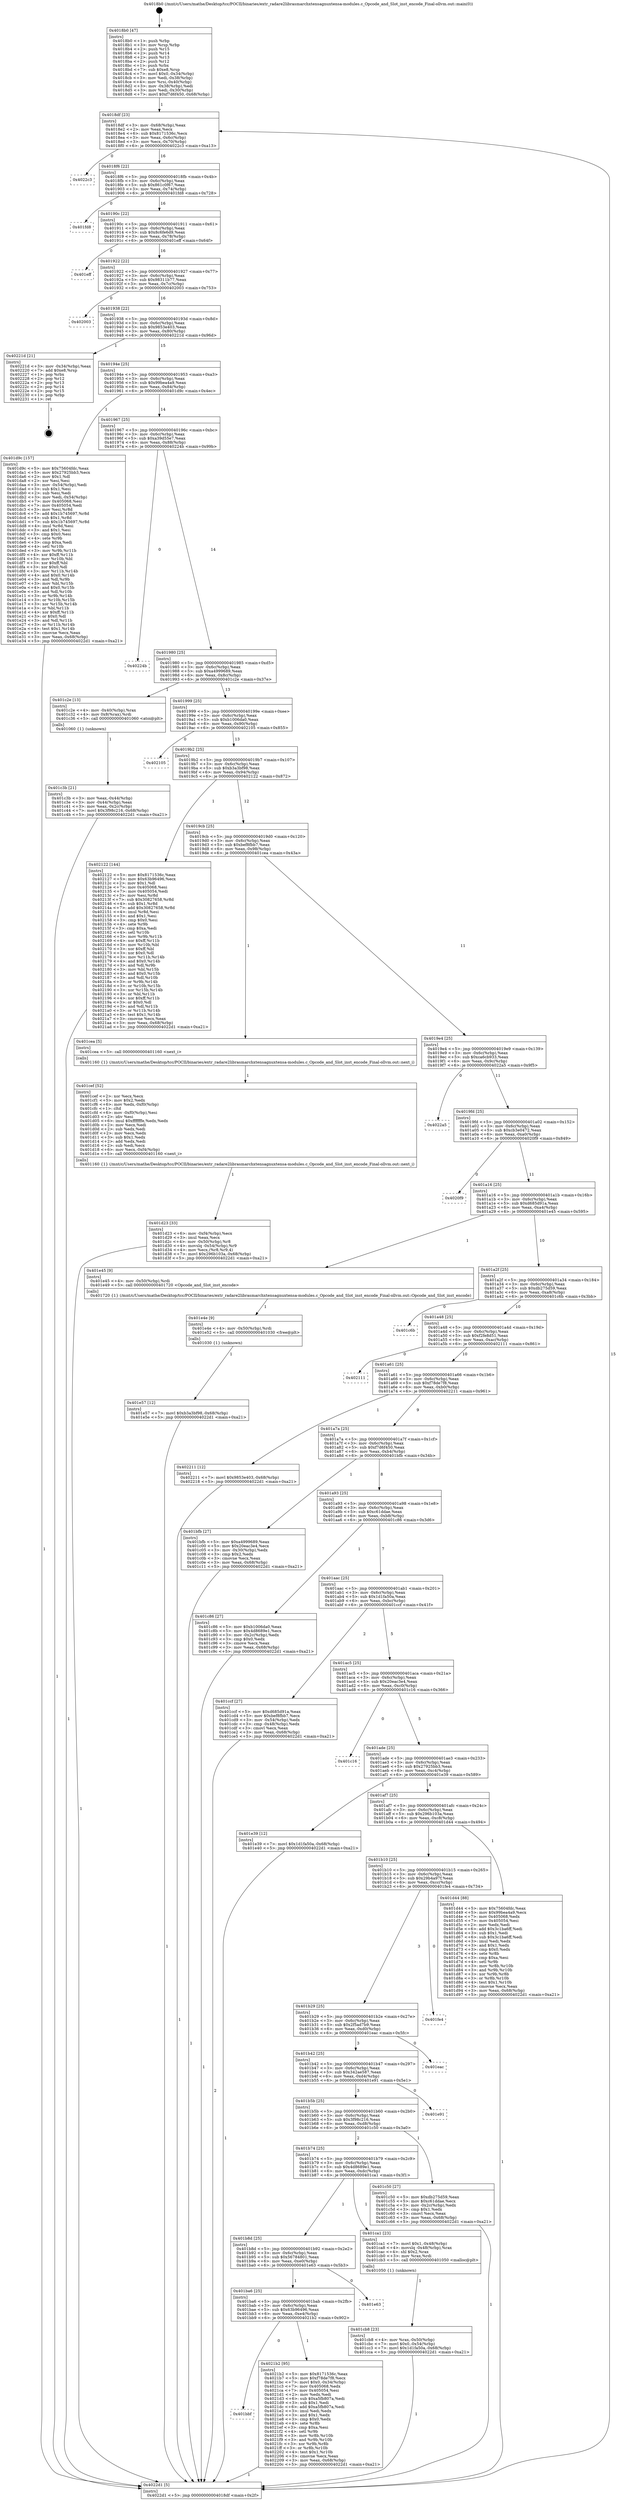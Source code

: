 digraph "0x4018b0" {
  label = "0x4018b0 (/mnt/c/Users/mathe/Desktop/tcc/POCII/binaries/extr_radare2librasmarchxtensagnuxtensa-modules.c_Opcode_and_Slot_inst_encode_Final-ollvm.out::main(0))"
  labelloc = "t"
  node[shape=record]

  Entry [label="",width=0.3,height=0.3,shape=circle,fillcolor=black,style=filled]
  "0x4018df" [label="{
     0x4018df [23]\l
     | [instrs]\l
     &nbsp;&nbsp;0x4018df \<+3\>: mov -0x68(%rbp),%eax\l
     &nbsp;&nbsp;0x4018e2 \<+2\>: mov %eax,%ecx\l
     &nbsp;&nbsp;0x4018e4 \<+6\>: sub $0x8171536c,%ecx\l
     &nbsp;&nbsp;0x4018ea \<+3\>: mov %eax,-0x6c(%rbp)\l
     &nbsp;&nbsp;0x4018ed \<+3\>: mov %ecx,-0x70(%rbp)\l
     &nbsp;&nbsp;0x4018f0 \<+6\>: je 00000000004022c3 \<main+0xa13\>\l
  }"]
  "0x4022c3" [label="{
     0x4022c3\l
  }", style=dashed]
  "0x4018f6" [label="{
     0x4018f6 [22]\l
     | [instrs]\l
     &nbsp;&nbsp;0x4018f6 \<+5\>: jmp 00000000004018fb \<main+0x4b\>\l
     &nbsp;&nbsp;0x4018fb \<+3\>: mov -0x6c(%rbp),%eax\l
     &nbsp;&nbsp;0x4018fe \<+5\>: sub $0x861c0f67,%eax\l
     &nbsp;&nbsp;0x401903 \<+3\>: mov %eax,-0x74(%rbp)\l
     &nbsp;&nbsp;0x401906 \<+6\>: je 0000000000401fd8 \<main+0x728\>\l
  }"]
  Exit [label="",width=0.3,height=0.3,shape=circle,fillcolor=black,style=filled,peripheries=2]
  "0x401fd8" [label="{
     0x401fd8\l
  }", style=dashed]
  "0x40190c" [label="{
     0x40190c [22]\l
     | [instrs]\l
     &nbsp;&nbsp;0x40190c \<+5\>: jmp 0000000000401911 \<main+0x61\>\l
     &nbsp;&nbsp;0x401911 \<+3\>: mov -0x6c(%rbp),%eax\l
     &nbsp;&nbsp;0x401914 \<+5\>: sub $0x8c6fe6d9,%eax\l
     &nbsp;&nbsp;0x401919 \<+3\>: mov %eax,-0x78(%rbp)\l
     &nbsp;&nbsp;0x40191c \<+6\>: je 0000000000401eff \<main+0x64f\>\l
  }"]
  "0x401bbf" [label="{
     0x401bbf\l
  }", style=dashed]
  "0x401eff" [label="{
     0x401eff\l
  }", style=dashed]
  "0x401922" [label="{
     0x401922 [22]\l
     | [instrs]\l
     &nbsp;&nbsp;0x401922 \<+5\>: jmp 0000000000401927 \<main+0x77\>\l
     &nbsp;&nbsp;0x401927 \<+3\>: mov -0x6c(%rbp),%eax\l
     &nbsp;&nbsp;0x40192a \<+5\>: sub $0x98311b77,%eax\l
     &nbsp;&nbsp;0x40192f \<+3\>: mov %eax,-0x7c(%rbp)\l
     &nbsp;&nbsp;0x401932 \<+6\>: je 0000000000402003 \<main+0x753\>\l
  }"]
  "0x4021b2" [label="{
     0x4021b2 [95]\l
     | [instrs]\l
     &nbsp;&nbsp;0x4021b2 \<+5\>: mov $0x8171536c,%eax\l
     &nbsp;&nbsp;0x4021b7 \<+5\>: mov $0xf78de7f8,%ecx\l
     &nbsp;&nbsp;0x4021bc \<+7\>: movl $0x0,-0x34(%rbp)\l
     &nbsp;&nbsp;0x4021c3 \<+7\>: mov 0x405068,%edx\l
     &nbsp;&nbsp;0x4021ca \<+7\>: mov 0x405054,%esi\l
     &nbsp;&nbsp;0x4021d1 \<+2\>: mov %edx,%edi\l
     &nbsp;&nbsp;0x4021d3 \<+6\>: sub $0xa5fb807a,%edi\l
     &nbsp;&nbsp;0x4021d9 \<+3\>: sub $0x1,%edi\l
     &nbsp;&nbsp;0x4021dc \<+6\>: add $0xa5fb807a,%edi\l
     &nbsp;&nbsp;0x4021e2 \<+3\>: imul %edi,%edx\l
     &nbsp;&nbsp;0x4021e5 \<+3\>: and $0x1,%edx\l
     &nbsp;&nbsp;0x4021e8 \<+3\>: cmp $0x0,%edx\l
     &nbsp;&nbsp;0x4021eb \<+4\>: sete %r8b\l
     &nbsp;&nbsp;0x4021ef \<+3\>: cmp $0xa,%esi\l
     &nbsp;&nbsp;0x4021f2 \<+4\>: setl %r9b\l
     &nbsp;&nbsp;0x4021f6 \<+3\>: mov %r8b,%r10b\l
     &nbsp;&nbsp;0x4021f9 \<+3\>: and %r9b,%r10b\l
     &nbsp;&nbsp;0x4021fc \<+3\>: xor %r9b,%r8b\l
     &nbsp;&nbsp;0x4021ff \<+3\>: or %r8b,%r10b\l
     &nbsp;&nbsp;0x402202 \<+4\>: test $0x1,%r10b\l
     &nbsp;&nbsp;0x402206 \<+3\>: cmovne %ecx,%eax\l
     &nbsp;&nbsp;0x402209 \<+3\>: mov %eax,-0x68(%rbp)\l
     &nbsp;&nbsp;0x40220c \<+5\>: jmp 00000000004022d1 \<main+0xa21\>\l
  }"]
  "0x402003" [label="{
     0x402003\l
  }", style=dashed]
  "0x401938" [label="{
     0x401938 [22]\l
     | [instrs]\l
     &nbsp;&nbsp;0x401938 \<+5\>: jmp 000000000040193d \<main+0x8d\>\l
     &nbsp;&nbsp;0x40193d \<+3\>: mov -0x6c(%rbp),%eax\l
     &nbsp;&nbsp;0x401940 \<+5\>: sub $0x9853e403,%eax\l
     &nbsp;&nbsp;0x401945 \<+3\>: mov %eax,-0x80(%rbp)\l
     &nbsp;&nbsp;0x401948 \<+6\>: je 000000000040221d \<main+0x96d\>\l
  }"]
  "0x401ba6" [label="{
     0x401ba6 [25]\l
     | [instrs]\l
     &nbsp;&nbsp;0x401ba6 \<+5\>: jmp 0000000000401bab \<main+0x2fb\>\l
     &nbsp;&nbsp;0x401bab \<+3\>: mov -0x6c(%rbp),%eax\l
     &nbsp;&nbsp;0x401bae \<+5\>: sub $0x63b96496,%eax\l
     &nbsp;&nbsp;0x401bb3 \<+6\>: mov %eax,-0xe4(%rbp)\l
     &nbsp;&nbsp;0x401bb9 \<+6\>: je 00000000004021b2 \<main+0x902\>\l
  }"]
  "0x40221d" [label="{
     0x40221d [21]\l
     | [instrs]\l
     &nbsp;&nbsp;0x40221d \<+3\>: mov -0x34(%rbp),%eax\l
     &nbsp;&nbsp;0x402220 \<+7\>: add $0xe8,%rsp\l
     &nbsp;&nbsp;0x402227 \<+1\>: pop %rbx\l
     &nbsp;&nbsp;0x402228 \<+2\>: pop %r12\l
     &nbsp;&nbsp;0x40222a \<+2\>: pop %r13\l
     &nbsp;&nbsp;0x40222c \<+2\>: pop %r14\l
     &nbsp;&nbsp;0x40222e \<+2\>: pop %r15\l
     &nbsp;&nbsp;0x402230 \<+1\>: pop %rbp\l
     &nbsp;&nbsp;0x402231 \<+1\>: ret\l
  }"]
  "0x40194e" [label="{
     0x40194e [25]\l
     | [instrs]\l
     &nbsp;&nbsp;0x40194e \<+5\>: jmp 0000000000401953 \<main+0xa3\>\l
     &nbsp;&nbsp;0x401953 \<+3\>: mov -0x6c(%rbp),%eax\l
     &nbsp;&nbsp;0x401956 \<+5\>: sub $0x99bea4a9,%eax\l
     &nbsp;&nbsp;0x40195b \<+6\>: mov %eax,-0x84(%rbp)\l
     &nbsp;&nbsp;0x401961 \<+6\>: je 0000000000401d9c \<main+0x4ec\>\l
  }"]
  "0x401e63" [label="{
     0x401e63\l
  }", style=dashed]
  "0x401d9c" [label="{
     0x401d9c [157]\l
     | [instrs]\l
     &nbsp;&nbsp;0x401d9c \<+5\>: mov $0x75604fdc,%eax\l
     &nbsp;&nbsp;0x401da1 \<+5\>: mov $0x27925bb3,%ecx\l
     &nbsp;&nbsp;0x401da6 \<+2\>: mov $0x1,%dl\l
     &nbsp;&nbsp;0x401da8 \<+2\>: xor %esi,%esi\l
     &nbsp;&nbsp;0x401daa \<+3\>: mov -0x54(%rbp),%edi\l
     &nbsp;&nbsp;0x401dad \<+3\>: sub $0x1,%esi\l
     &nbsp;&nbsp;0x401db0 \<+2\>: sub %esi,%edi\l
     &nbsp;&nbsp;0x401db2 \<+3\>: mov %edi,-0x54(%rbp)\l
     &nbsp;&nbsp;0x401db5 \<+7\>: mov 0x405068,%esi\l
     &nbsp;&nbsp;0x401dbc \<+7\>: mov 0x405054,%edi\l
     &nbsp;&nbsp;0x401dc3 \<+3\>: mov %esi,%r8d\l
     &nbsp;&nbsp;0x401dc6 \<+7\>: add $0x1b745697,%r8d\l
     &nbsp;&nbsp;0x401dcd \<+4\>: sub $0x1,%r8d\l
     &nbsp;&nbsp;0x401dd1 \<+7\>: sub $0x1b745697,%r8d\l
     &nbsp;&nbsp;0x401dd8 \<+4\>: imul %r8d,%esi\l
     &nbsp;&nbsp;0x401ddc \<+3\>: and $0x1,%esi\l
     &nbsp;&nbsp;0x401ddf \<+3\>: cmp $0x0,%esi\l
     &nbsp;&nbsp;0x401de2 \<+4\>: sete %r9b\l
     &nbsp;&nbsp;0x401de6 \<+3\>: cmp $0xa,%edi\l
     &nbsp;&nbsp;0x401de9 \<+4\>: setl %r10b\l
     &nbsp;&nbsp;0x401ded \<+3\>: mov %r9b,%r11b\l
     &nbsp;&nbsp;0x401df0 \<+4\>: xor $0xff,%r11b\l
     &nbsp;&nbsp;0x401df4 \<+3\>: mov %r10b,%bl\l
     &nbsp;&nbsp;0x401df7 \<+3\>: xor $0xff,%bl\l
     &nbsp;&nbsp;0x401dfa \<+3\>: xor $0x0,%dl\l
     &nbsp;&nbsp;0x401dfd \<+3\>: mov %r11b,%r14b\l
     &nbsp;&nbsp;0x401e00 \<+4\>: and $0x0,%r14b\l
     &nbsp;&nbsp;0x401e04 \<+3\>: and %dl,%r9b\l
     &nbsp;&nbsp;0x401e07 \<+3\>: mov %bl,%r15b\l
     &nbsp;&nbsp;0x401e0a \<+4\>: and $0x0,%r15b\l
     &nbsp;&nbsp;0x401e0e \<+3\>: and %dl,%r10b\l
     &nbsp;&nbsp;0x401e11 \<+3\>: or %r9b,%r14b\l
     &nbsp;&nbsp;0x401e14 \<+3\>: or %r10b,%r15b\l
     &nbsp;&nbsp;0x401e17 \<+3\>: xor %r15b,%r14b\l
     &nbsp;&nbsp;0x401e1a \<+3\>: or %bl,%r11b\l
     &nbsp;&nbsp;0x401e1d \<+4\>: xor $0xff,%r11b\l
     &nbsp;&nbsp;0x401e21 \<+3\>: or $0x0,%dl\l
     &nbsp;&nbsp;0x401e24 \<+3\>: and %dl,%r11b\l
     &nbsp;&nbsp;0x401e27 \<+3\>: or %r11b,%r14b\l
     &nbsp;&nbsp;0x401e2a \<+4\>: test $0x1,%r14b\l
     &nbsp;&nbsp;0x401e2e \<+3\>: cmovne %ecx,%eax\l
     &nbsp;&nbsp;0x401e31 \<+3\>: mov %eax,-0x68(%rbp)\l
     &nbsp;&nbsp;0x401e34 \<+5\>: jmp 00000000004022d1 \<main+0xa21\>\l
  }"]
  "0x401967" [label="{
     0x401967 [25]\l
     | [instrs]\l
     &nbsp;&nbsp;0x401967 \<+5\>: jmp 000000000040196c \<main+0xbc\>\l
     &nbsp;&nbsp;0x40196c \<+3\>: mov -0x6c(%rbp),%eax\l
     &nbsp;&nbsp;0x40196f \<+5\>: sub $0xa39d55e7,%eax\l
     &nbsp;&nbsp;0x401974 \<+6\>: mov %eax,-0x88(%rbp)\l
     &nbsp;&nbsp;0x40197a \<+6\>: je 000000000040224b \<main+0x99b\>\l
  }"]
  "0x401e57" [label="{
     0x401e57 [12]\l
     | [instrs]\l
     &nbsp;&nbsp;0x401e57 \<+7\>: movl $0xb3a3bf98,-0x68(%rbp)\l
     &nbsp;&nbsp;0x401e5e \<+5\>: jmp 00000000004022d1 \<main+0xa21\>\l
  }"]
  "0x40224b" [label="{
     0x40224b\l
  }", style=dashed]
  "0x401980" [label="{
     0x401980 [25]\l
     | [instrs]\l
     &nbsp;&nbsp;0x401980 \<+5\>: jmp 0000000000401985 \<main+0xd5\>\l
     &nbsp;&nbsp;0x401985 \<+3\>: mov -0x6c(%rbp),%eax\l
     &nbsp;&nbsp;0x401988 \<+5\>: sub $0xa4999689,%eax\l
     &nbsp;&nbsp;0x40198d \<+6\>: mov %eax,-0x8c(%rbp)\l
     &nbsp;&nbsp;0x401993 \<+6\>: je 0000000000401c2e \<main+0x37e\>\l
  }"]
  "0x401e4e" [label="{
     0x401e4e [9]\l
     | [instrs]\l
     &nbsp;&nbsp;0x401e4e \<+4\>: mov -0x50(%rbp),%rdi\l
     &nbsp;&nbsp;0x401e52 \<+5\>: call 0000000000401030 \<free@plt\>\l
     | [calls]\l
     &nbsp;&nbsp;0x401030 \{1\} (unknown)\l
  }"]
  "0x401c2e" [label="{
     0x401c2e [13]\l
     | [instrs]\l
     &nbsp;&nbsp;0x401c2e \<+4\>: mov -0x40(%rbp),%rax\l
     &nbsp;&nbsp;0x401c32 \<+4\>: mov 0x8(%rax),%rdi\l
     &nbsp;&nbsp;0x401c36 \<+5\>: call 0000000000401060 \<atoi@plt\>\l
     | [calls]\l
     &nbsp;&nbsp;0x401060 \{1\} (unknown)\l
  }"]
  "0x401999" [label="{
     0x401999 [25]\l
     | [instrs]\l
     &nbsp;&nbsp;0x401999 \<+5\>: jmp 000000000040199e \<main+0xee\>\l
     &nbsp;&nbsp;0x40199e \<+3\>: mov -0x6c(%rbp),%eax\l
     &nbsp;&nbsp;0x4019a1 \<+5\>: sub $0xb1006da0,%eax\l
     &nbsp;&nbsp;0x4019a6 \<+6\>: mov %eax,-0x90(%rbp)\l
     &nbsp;&nbsp;0x4019ac \<+6\>: je 0000000000402105 \<main+0x855\>\l
  }"]
  "0x401d23" [label="{
     0x401d23 [33]\l
     | [instrs]\l
     &nbsp;&nbsp;0x401d23 \<+6\>: mov -0xf4(%rbp),%ecx\l
     &nbsp;&nbsp;0x401d29 \<+3\>: imul %eax,%ecx\l
     &nbsp;&nbsp;0x401d2c \<+4\>: mov -0x50(%rbp),%r8\l
     &nbsp;&nbsp;0x401d30 \<+4\>: movslq -0x54(%rbp),%r9\l
     &nbsp;&nbsp;0x401d34 \<+4\>: mov %ecx,(%r8,%r9,4)\l
     &nbsp;&nbsp;0x401d38 \<+7\>: movl $0x296b103a,-0x68(%rbp)\l
     &nbsp;&nbsp;0x401d3f \<+5\>: jmp 00000000004022d1 \<main+0xa21\>\l
  }"]
  "0x402105" [label="{
     0x402105\l
  }", style=dashed]
  "0x4019b2" [label="{
     0x4019b2 [25]\l
     | [instrs]\l
     &nbsp;&nbsp;0x4019b2 \<+5\>: jmp 00000000004019b7 \<main+0x107\>\l
     &nbsp;&nbsp;0x4019b7 \<+3\>: mov -0x6c(%rbp),%eax\l
     &nbsp;&nbsp;0x4019ba \<+5\>: sub $0xb3a3bf98,%eax\l
     &nbsp;&nbsp;0x4019bf \<+6\>: mov %eax,-0x94(%rbp)\l
     &nbsp;&nbsp;0x4019c5 \<+6\>: je 0000000000402122 \<main+0x872\>\l
  }"]
  "0x401cef" [label="{
     0x401cef [52]\l
     | [instrs]\l
     &nbsp;&nbsp;0x401cef \<+2\>: xor %ecx,%ecx\l
     &nbsp;&nbsp;0x401cf1 \<+5\>: mov $0x2,%edx\l
     &nbsp;&nbsp;0x401cf6 \<+6\>: mov %edx,-0xf0(%rbp)\l
     &nbsp;&nbsp;0x401cfc \<+1\>: cltd\l
     &nbsp;&nbsp;0x401cfd \<+6\>: mov -0xf0(%rbp),%esi\l
     &nbsp;&nbsp;0x401d03 \<+2\>: idiv %esi\l
     &nbsp;&nbsp;0x401d05 \<+6\>: imul $0xfffffffe,%edx,%edx\l
     &nbsp;&nbsp;0x401d0b \<+2\>: mov %ecx,%edi\l
     &nbsp;&nbsp;0x401d0d \<+2\>: sub %edx,%edi\l
     &nbsp;&nbsp;0x401d0f \<+2\>: mov %ecx,%edx\l
     &nbsp;&nbsp;0x401d11 \<+3\>: sub $0x1,%edx\l
     &nbsp;&nbsp;0x401d14 \<+2\>: add %edx,%edi\l
     &nbsp;&nbsp;0x401d16 \<+2\>: sub %edi,%ecx\l
     &nbsp;&nbsp;0x401d18 \<+6\>: mov %ecx,-0xf4(%rbp)\l
     &nbsp;&nbsp;0x401d1e \<+5\>: call 0000000000401160 \<next_i\>\l
     | [calls]\l
     &nbsp;&nbsp;0x401160 \{1\} (/mnt/c/Users/mathe/Desktop/tcc/POCII/binaries/extr_radare2librasmarchxtensagnuxtensa-modules.c_Opcode_and_Slot_inst_encode_Final-ollvm.out::next_i)\l
  }"]
  "0x402122" [label="{
     0x402122 [144]\l
     | [instrs]\l
     &nbsp;&nbsp;0x402122 \<+5\>: mov $0x8171536c,%eax\l
     &nbsp;&nbsp;0x402127 \<+5\>: mov $0x63b96496,%ecx\l
     &nbsp;&nbsp;0x40212c \<+2\>: mov $0x1,%dl\l
     &nbsp;&nbsp;0x40212e \<+7\>: mov 0x405068,%esi\l
     &nbsp;&nbsp;0x402135 \<+7\>: mov 0x405054,%edi\l
     &nbsp;&nbsp;0x40213c \<+3\>: mov %esi,%r8d\l
     &nbsp;&nbsp;0x40213f \<+7\>: sub $0x30827658,%r8d\l
     &nbsp;&nbsp;0x402146 \<+4\>: sub $0x1,%r8d\l
     &nbsp;&nbsp;0x40214a \<+7\>: add $0x30827658,%r8d\l
     &nbsp;&nbsp;0x402151 \<+4\>: imul %r8d,%esi\l
     &nbsp;&nbsp;0x402155 \<+3\>: and $0x1,%esi\l
     &nbsp;&nbsp;0x402158 \<+3\>: cmp $0x0,%esi\l
     &nbsp;&nbsp;0x40215b \<+4\>: sete %r9b\l
     &nbsp;&nbsp;0x40215f \<+3\>: cmp $0xa,%edi\l
     &nbsp;&nbsp;0x402162 \<+4\>: setl %r10b\l
     &nbsp;&nbsp;0x402166 \<+3\>: mov %r9b,%r11b\l
     &nbsp;&nbsp;0x402169 \<+4\>: xor $0xff,%r11b\l
     &nbsp;&nbsp;0x40216d \<+3\>: mov %r10b,%bl\l
     &nbsp;&nbsp;0x402170 \<+3\>: xor $0xff,%bl\l
     &nbsp;&nbsp;0x402173 \<+3\>: xor $0x0,%dl\l
     &nbsp;&nbsp;0x402176 \<+3\>: mov %r11b,%r14b\l
     &nbsp;&nbsp;0x402179 \<+4\>: and $0x0,%r14b\l
     &nbsp;&nbsp;0x40217d \<+3\>: and %dl,%r9b\l
     &nbsp;&nbsp;0x402180 \<+3\>: mov %bl,%r15b\l
     &nbsp;&nbsp;0x402183 \<+4\>: and $0x0,%r15b\l
     &nbsp;&nbsp;0x402187 \<+3\>: and %dl,%r10b\l
     &nbsp;&nbsp;0x40218a \<+3\>: or %r9b,%r14b\l
     &nbsp;&nbsp;0x40218d \<+3\>: or %r10b,%r15b\l
     &nbsp;&nbsp;0x402190 \<+3\>: xor %r15b,%r14b\l
     &nbsp;&nbsp;0x402193 \<+3\>: or %bl,%r11b\l
     &nbsp;&nbsp;0x402196 \<+4\>: xor $0xff,%r11b\l
     &nbsp;&nbsp;0x40219a \<+3\>: or $0x0,%dl\l
     &nbsp;&nbsp;0x40219d \<+3\>: and %dl,%r11b\l
     &nbsp;&nbsp;0x4021a0 \<+3\>: or %r11b,%r14b\l
     &nbsp;&nbsp;0x4021a3 \<+4\>: test $0x1,%r14b\l
     &nbsp;&nbsp;0x4021a7 \<+3\>: cmovne %ecx,%eax\l
     &nbsp;&nbsp;0x4021aa \<+3\>: mov %eax,-0x68(%rbp)\l
     &nbsp;&nbsp;0x4021ad \<+5\>: jmp 00000000004022d1 \<main+0xa21\>\l
  }"]
  "0x4019cb" [label="{
     0x4019cb [25]\l
     | [instrs]\l
     &nbsp;&nbsp;0x4019cb \<+5\>: jmp 00000000004019d0 \<main+0x120\>\l
     &nbsp;&nbsp;0x4019d0 \<+3\>: mov -0x6c(%rbp),%eax\l
     &nbsp;&nbsp;0x4019d3 \<+5\>: sub $0xbef8fbb7,%eax\l
     &nbsp;&nbsp;0x4019d8 \<+6\>: mov %eax,-0x98(%rbp)\l
     &nbsp;&nbsp;0x4019de \<+6\>: je 0000000000401cea \<main+0x43a\>\l
  }"]
  "0x401cb8" [label="{
     0x401cb8 [23]\l
     | [instrs]\l
     &nbsp;&nbsp;0x401cb8 \<+4\>: mov %rax,-0x50(%rbp)\l
     &nbsp;&nbsp;0x401cbc \<+7\>: movl $0x0,-0x54(%rbp)\l
     &nbsp;&nbsp;0x401cc3 \<+7\>: movl $0x1d1fa50a,-0x68(%rbp)\l
     &nbsp;&nbsp;0x401cca \<+5\>: jmp 00000000004022d1 \<main+0xa21\>\l
  }"]
  "0x401cea" [label="{
     0x401cea [5]\l
     | [instrs]\l
     &nbsp;&nbsp;0x401cea \<+5\>: call 0000000000401160 \<next_i\>\l
     | [calls]\l
     &nbsp;&nbsp;0x401160 \{1\} (/mnt/c/Users/mathe/Desktop/tcc/POCII/binaries/extr_radare2librasmarchxtensagnuxtensa-modules.c_Opcode_and_Slot_inst_encode_Final-ollvm.out::next_i)\l
  }"]
  "0x4019e4" [label="{
     0x4019e4 [25]\l
     | [instrs]\l
     &nbsp;&nbsp;0x4019e4 \<+5\>: jmp 00000000004019e9 \<main+0x139\>\l
     &nbsp;&nbsp;0x4019e9 \<+3\>: mov -0x6c(%rbp),%eax\l
     &nbsp;&nbsp;0x4019ec \<+5\>: sub $0xca6cb933,%eax\l
     &nbsp;&nbsp;0x4019f1 \<+6\>: mov %eax,-0x9c(%rbp)\l
     &nbsp;&nbsp;0x4019f7 \<+6\>: je 00000000004022a5 \<main+0x9f5\>\l
  }"]
  "0x401b8d" [label="{
     0x401b8d [25]\l
     | [instrs]\l
     &nbsp;&nbsp;0x401b8d \<+5\>: jmp 0000000000401b92 \<main+0x2e2\>\l
     &nbsp;&nbsp;0x401b92 \<+3\>: mov -0x6c(%rbp),%eax\l
     &nbsp;&nbsp;0x401b95 \<+5\>: sub $0x56784801,%eax\l
     &nbsp;&nbsp;0x401b9a \<+6\>: mov %eax,-0xe0(%rbp)\l
     &nbsp;&nbsp;0x401ba0 \<+6\>: je 0000000000401e63 \<main+0x5b3\>\l
  }"]
  "0x4022a5" [label="{
     0x4022a5\l
  }", style=dashed]
  "0x4019fd" [label="{
     0x4019fd [25]\l
     | [instrs]\l
     &nbsp;&nbsp;0x4019fd \<+5\>: jmp 0000000000401a02 \<main+0x152\>\l
     &nbsp;&nbsp;0x401a02 \<+3\>: mov -0x6c(%rbp),%eax\l
     &nbsp;&nbsp;0x401a05 \<+5\>: sub $0xcb3e0472,%eax\l
     &nbsp;&nbsp;0x401a0a \<+6\>: mov %eax,-0xa0(%rbp)\l
     &nbsp;&nbsp;0x401a10 \<+6\>: je 00000000004020f9 \<main+0x849\>\l
  }"]
  "0x401ca1" [label="{
     0x401ca1 [23]\l
     | [instrs]\l
     &nbsp;&nbsp;0x401ca1 \<+7\>: movl $0x1,-0x48(%rbp)\l
     &nbsp;&nbsp;0x401ca8 \<+4\>: movslq -0x48(%rbp),%rax\l
     &nbsp;&nbsp;0x401cac \<+4\>: shl $0x2,%rax\l
     &nbsp;&nbsp;0x401cb0 \<+3\>: mov %rax,%rdi\l
     &nbsp;&nbsp;0x401cb3 \<+5\>: call 0000000000401050 \<malloc@plt\>\l
     | [calls]\l
     &nbsp;&nbsp;0x401050 \{1\} (unknown)\l
  }"]
  "0x4020f9" [label="{
     0x4020f9\l
  }", style=dashed]
  "0x401a16" [label="{
     0x401a16 [25]\l
     | [instrs]\l
     &nbsp;&nbsp;0x401a16 \<+5\>: jmp 0000000000401a1b \<main+0x16b\>\l
     &nbsp;&nbsp;0x401a1b \<+3\>: mov -0x6c(%rbp),%eax\l
     &nbsp;&nbsp;0x401a1e \<+5\>: sub $0xd685d91a,%eax\l
     &nbsp;&nbsp;0x401a23 \<+6\>: mov %eax,-0xa4(%rbp)\l
     &nbsp;&nbsp;0x401a29 \<+6\>: je 0000000000401e45 \<main+0x595\>\l
  }"]
  "0x401b74" [label="{
     0x401b74 [25]\l
     | [instrs]\l
     &nbsp;&nbsp;0x401b74 \<+5\>: jmp 0000000000401b79 \<main+0x2c9\>\l
     &nbsp;&nbsp;0x401b79 \<+3\>: mov -0x6c(%rbp),%eax\l
     &nbsp;&nbsp;0x401b7c \<+5\>: sub $0x4d8689e1,%eax\l
     &nbsp;&nbsp;0x401b81 \<+6\>: mov %eax,-0xdc(%rbp)\l
     &nbsp;&nbsp;0x401b87 \<+6\>: je 0000000000401ca1 \<main+0x3f1\>\l
  }"]
  "0x401e45" [label="{
     0x401e45 [9]\l
     | [instrs]\l
     &nbsp;&nbsp;0x401e45 \<+4\>: mov -0x50(%rbp),%rdi\l
     &nbsp;&nbsp;0x401e49 \<+5\>: call 0000000000401720 \<Opcode_and_Slot_inst_encode\>\l
     | [calls]\l
     &nbsp;&nbsp;0x401720 \{1\} (/mnt/c/Users/mathe/Desktop/tcc/POCII/binaries/extr_radare2librasmarchxtensagnuxtensa-modules.c_Opcode_and_Slot_inst_encode_Final-ollvm.out::Opcode_and_Slot_inst_encode)\l
  }"]
  "0x401a2f" [label="{
     0x401a2f [25]\l
     | [instrs]\l
     &nbsp;&nbsp;0x401a2f \<+5\>: jmp 0000000000401a34 \<main+0x184\>\l
     &nbsp;&nbsp;0x401a34 \<+3\>: mov -0x6c(%rbp),%eax\l
     &nbsp;&nbsp;0x401a37 \<+5\>: sub $0xdb275d59,%eax\l
     &nbsp;&nbsp;0x401a3c \<+6\>: mov %eax,-0xa8(%rbp)\l
     &nbsp;&nbsp;0x401a42 \<+6\>: je 0000000000401c6b \<main+0x3bb\>\l
  }"]
  "0x401c50" [label="{
     0x401c50 [27]\l
     | [instrs]\l
     &nbsp;&nbsp;0x401c50 \<+5\>: mov $0xdb275d59,%eax\l
     &nbsp;&nbsp;0x401c55 \<+5\>: mov $0xc61ddae,%ecx\l
     &nbsp;&nbsp;0x401c5a \<+3\>: mov -0x2c(%rbp),%edx\l
     &nbsp;&nbsp;0x401c5d \<+3\>: cmp $0x1,%edx\l
     &nbsp;&nbsp;0x401c60 \<+3\>: cmovl %ecx,%eax\l
     &nbsp;&nbsp;0x401c63 \<+3\>: mov %eax,-0x68(%rbp)\l
     &nbsp;&nbsp;0x401c66 \<+5\>: jmp 00000000004022d1 \<main+0xa21\>\l
  }"]
  "0x401c6b" [label="{
     0x401c6b\l
  }", style=dashed]
  "0x401a48" [label="{
     0x401a48 [25]\l
     | [instrs]\l
     &nbsp;&nbsp;0x401a48 \<+5\>: jmp 0000000000401a4d \<main+0x19d\>\l
     &nbsp;&nbsp;0x401a4d \<+3\>: mov -0x6c(%rbp),%eax\l
     &nbsp;&nbsp;0x401a50 \<+5\>: sub $0xf2fe8d51,%eax\l
     &nbsp;&nbsp;0x401a55 \<+6\>: mov %eax,-0xac(%rbp)\l
     &nbsp;&nbsp;0x401a5b \<+6\>: je 0000000000402111 \<main+0x861\>\l
  }"]
  "0x401b5b" [label="{
     0x401b5b [25]\l
     | [instrs]\l
     &nbsp;&nbsp;0x401b5b \<+5\>: jmp 0000000000401b60 \<main+0x2b0\>\l
     &nbsp;&nbsp;0x401b60 \<+3\>: mov -0x6c(%rbp),%eax\l
     &nbsp;&nbsp;0x401b63 \<+5\>: sub $0x3f98c216,%eax\l
     &nbsp;&nbsp;0x401b68 \<+6\>: mov %eax,-0xd8(%rbp)\l
     &nbsp;&nbsp;0x401b6e \<+6\>: je 0000000000401c50 \<main+0x3a0\>\l
  }"]
  "0x402111" [label="{
     0x402111\l
  }", style=dashed]
  "0x401a61" [label="{
     0x401a61 [25]\l
     | [instrs]\l
     &nbsp;&nbsp;0x401a61 \<+5\>: jmp 0000000000401a66 \<main+0x1b6\>\l
     &nbsp;&nbsp;0x401a66 \<+3\>: mov -0x6c(%rbp),%eax\l
     &nbsp;&nbsp;0x401a69 \<+5\>: sub $0xf78de7f8,%eax\l
     &nbsp;&nbsp;0x401a6e \<+6\>: mov %eax,-0xb0(%rbp)\l
     &nbsp;&nbsp;0x401a74 \<+6\>: je 0000000000402211 \<main+0x961\>\l
  }"]
  "0x401e91" [label="{
     0x401e91\l
  }", style=dashed]
  "0x402211" [label="{
     0x402211 [12]\l
     | [instrs]\l
     &nbsp;&nbsp;0x402211 \<+7\>: movl $0x9853e403,-0x68(%rbp)\l
     &nbsp;&nbsp;0x402218 \<+5\>: jmp 00000000004022d1 \<main+0xa21\>\l
  }"]
  "0x401a7a" [label="{
     0x401a7a [25]\l
     | [instrs]\l
     &nbsp;&nbsp;0x401a7a \<+5\>: jmp 0000000000401a7f \<main+0x1cf\>\l
     &nbsp;&nbsp;0x401a7f \<+3\>: mov -0x6c(%rbp),%eax\l
     &nbsp;&nbsp;0x401a82 \<+5\>: sub $0xf7d6f450,%eax\l
     &nbsp;&nbsp;0x401a87 \<+6\>: mov %eax,-0xb4(%rbp)\l
     &nbsp;&nbsp;0x401a8d \<+6\>: je 0000000000401bfb \<main+0x34b\>\l
  }"]
  "0x401b42" [label="{
     0x401b42 [25]\l
     | [instrs]\l
     &nbsp;&nbsp;0x401b42 \<+5\>: jmp 0000000000401b47 \<main+0x297\>\l
     &nbsp;&nbsp;0x401b47 \<+3\>: mov -0x6c(%rbp),%eax\l
     &nbsp;&nbsp;0x401b4a \<+5\>: sub $0x342ae587,%eax\l
     &nbsp;&nbsp;0x401b4f \<+6\>: mov %eax,-0xd4(%rbp)\l
     &nbsp;&nbsp;0x401b55 \<+6\>: je 0000000000401e91 \<main+0x5e1\>\l
  }"]
  "0x401bfb" [label="{
     0x401bfb [27]\l
     | [instrs]\l
     &nbsp;&nbsp;0x401bfb \<+5\>: mov $0xa4999689,%eax\l
     &nbsp;&nbsp;0x401c00 \<+5\>: mov $0x20eac3e4,%ecx\l
     &nbsp;&nbsp;0x401c05 \<+3\>: mov -0x30(%rbp),%edx\l
     &nbsp;&nbsp;0x401c08 \<+3\>: cmp $0x2,%edx\l
     &nbsp;&nbsp;0x401c0b \<+3\>: cmovne %ecx,%eax\l
     &nbsp;&nbsp;0x401c0e \<+3\>: mov %eax,-0x68(%rbp)\l
     &nbsp;&nbsp;0x401c11 \<+5\>: jmp 00000000004022d1 \<main+0xa21\>\l
  }"]
  "0x401a93" [label="{
     0x401a93 [25]\l
     | [instrs]\l
     &nbsp;&nbsp;0x401a93 \<+5\>: jmp 0000000000401a98 \<main+0x1e8\>\l
     &nbsp;&nbsp;0x401a98 \<+3\>: mov -0x6c(%rbp),%eax\l
     &nbsp;&nbsp;0x401a9b \<+5\>: sub $0xc61ddae,%eax\l
     &nbsp;&nbsp;0x401aa0 \<+6\>: mov %eax,-0xb8(%rbp)\l
     &nbsp;&nbsp;0x401aa6 \<+6\>: je 0000000000401c86 \<main+0x3d6\>\l
  }"]
  "0x4022d1" [label="{
     0x4022d1 [5]\l
     | [instrs]\l
     &nbsp;&nbsp;0x4022d1 \<+5\>: jmp 00000000004018df \<main+0x2f\>\l
  }"]
  "0x4018b0" [label="{
     0x4018b0 [47]\l
     | [instrs]\l
     &nbsp;&nbsp;0x4018b0 \<+1\>: push %rbp\l
     &nbsp;&nbsp;0x4018b1 \<+3\>: mov %rsp,%rbp\l
     &nbsp;&nbsp;0x4018b4 \<+2\>: push %r15\l
     &nbsp;&nbsp;0x4018b6 \<+2\>: push %r14\l
     &nbsp;&nbsp;0x4018b8 \<+2\>: push %r13\l
     &nbsp;&nbsp;0x4018ba \<+2\>: push %r12\l
     &nbsp;&nbsp;0x4018bc \<+1\>: push %rbx\l
     &nbsp;&nbsp;0x4018bd \<+7\>: sub $0xe8,%rsp\l
     &nbsp;&nbsp;0x4018c4 \<+7\>: movl $0x0,-0x34(%rbp)\l
     &nbsp;&nbsp;0x4018cb \<+3\>: mov %edi,-0x38(%rbp)\l
     &nbsp;&nbsp;0x4018ce \<+4\>: mov %rsi,-0x40(%rbp)\l
     &nbsp;&nbsp;0x4018d2 \<+3\>: mov -0x38(%rbp),%edi\l
     &nbsp;&nbsp;0x4018d5 \<+3\>: mov %edi,-0x30(%rbp)\l
     &nbsp;&nbsp;0x4018d8 \<+7\>: movl $0xf7d6f450,-0x68(%rbp)\l
  }"]
  "0x401c3b" [label="{
     0x401c3b [21]\l
     | [instrs]\l
     &nbsp;&nbsp;0x401c3b \<+3\>: mov %eax,-0x44(%rbp)\l
     &nbsp;&nbsp;0x401c3e \<+3\>: mov -0x44(%rbp),%eax\l
     &nbsp;&nbsp;0x401c41 \<+3\>: mov %eax,-0x2c(%rbp)\l
     &nbsp;&nbsp;0x401c44 \<+7\>: movl $0x3f98c216,-0x68(%rbp)\l
     &nbsp;&nbsp;0x401c4b \<+5\>: jmp 00000000004022d1 \<main+0xa21\>\l
  }"]
  "0x401eac" [label="{
     0x401eac\l
  }", style=dashed]
  "0x401c86" [label="{
     0x401c86 [27]\l
     | [instrs]\l
     &nbsp;&nbsp;0x401c86 \<+5\>: mov $0xb1006da0,%eax\l
     &nbsp;&nbsp;0x401c8b \<+5\>: mov $0x4d8689e1,%ecx\l
     &nbsp;&nbsp;0x401c90 \<+3\>: mov -0x2c(%rbp),%edx\l
     &nbsp;&nbsp;0x401c93 \<+3\>: cmp $0x0,%edx\l
     &nbsp;&nbsp;0x401c96 \<+3\>: cmove %ecx,%eax\l
     &nbsp;&nbsp;0x401c99 \<+3\>: mov %eax,-0x68(%rbp)\l
     &nbsp;&nbsp;0x401c9c \<+5\>: jmp 00000000004022d1 \<main+0xa21\>\l
  }"]
  "0x401aac" [label="{
     0x401aac [25]\l
     | [instrs]\l
     &nbsp;&nbsp;0x401aac \<+5\>: jmp 0000000000401ab1 \<main+0x201\>\l
     &nbsp;&nbsp;0x401ab1 \<+3\>: mov -0x6c(%rbp),%eax\l
     &nbsp;&nbsp;0x401ab4 \<+5\>: sub $0x1d1fa50a,%eax\l
     &nbsp;&nbsp;0x401ab9 \<+6\>: mov %eax,-0xbc(%rbp)\l
     &nbsp;&nbsp;0x401abf \<+6\>: je 0000000000401ccf \<main+0x41f\>\l
  }"]
  "0x401b29" [label="{
     0x401b29 [25]\l
     | [instrs]\l
     &nbsp;&nbsp;0x401b29 \<+5\>: jmp 0000000000401b2e \<main+0x27e\>\l
     &nbsp;&nbsp;0x401b2e \<+3\>: mov -0x6c(%rbp),%eax\l
     &nbsp;&nbsp;0x401b31 \<+5\>: sub $0x2f5ad7b9,%eax\l
     &nbsp;&nbsp;0x401b36 \<+6\>: mov %eax,-0xd0(%rbp)\l
     &nbsp;&nbsp;0x401b3c \<+6\>: je 0000000000401eac \<main+0x5fc\>\l
  }"]
  "0x401ccf" [label="{
     0x401ccf [27]\l
     | [instrs]\l
     &nbsp;&nbsp;0x401ccf \<+5\>: mov $0xd685d91a,%eax\l
     &nbsp;&nbsp;0x401cd4 \<+5\>: mov $0xbef8fbb7,%ecx\l
     &nbsp;&nbsp;0x401cd9 \<+3\>: mov -0x54(%rbp),%edx\l
     &nbsp;&nbsp;0x401cdc \<+3\>: cmp -0x48(%rbp),%edx\l
     &nbsp;&nbsp;0x401cdf \<+3\>: cmovl %ecx,%eax\l
     &nbsp;&nbsp;0x401ce2 \<+3\>: mov %eax,-0x68(%rbp)\l
     &nbsp;&nbsp;0x401ce5 \<+5\>: jmp 00000000004022d1 \<main+0xa21\>\l
  }"]
  "0x401ac5" [label="{
     0x401ac5 [25]\l
     | [instrs]\l
     &nbsp;&nbsp;0x401ac5 \<+5\>: jmp 0000000000401aca \<main+0x21a\>\l
     &nbsp;&nbsp;0x401aca \<+3\>: mov -0x6c(%rbp),%eax\l
     &nbsp;&nbsp;0x401acd \<+5\>: sub $0x20eac3e4,%eax\l
     &nbsp;&nbsp;0x401ad2 \<+6\>: mov %eax,-0xc0(%rbp)\l
     &nbsp;&nbsp;0x401ad8 \<+6\>: je 0000000000401c16 \<main+0x366\>\l
  }"]
  "0x401fe4" [label="{
     0x401fe4\l
  }", style=dashed]
  "0x401c16" [label="{
     0x401c16\l
  }", style=dashed]
  "0x401ade" [label="{
     0x401ade [25]\l
     | [instrs]\l
     &nbsp;&nbsp;0x401ade \<+5\>: jmp 0000000000401ae3 \<main+0x233\>\l
     &nbsp;&nbsp;0x401ae3 \<+3\>: mov -0x6c(%rbp),%eax\l
     &nbsp;&nbsp;0x401ae6 \<+5\>: sub $0x27925bb3,%eax\l
     &nbsp;&nbsp;0x401aeb \<+6\>: mov %eax,-0xc4(%rbp)\l
     &nbsp;&nbsp;0x401af1 \<+6\>: je 0000000000401e39 \<main+0x589\>\l
  }"]
  "0x401b10" [label="{
     0x401b10 [25]\l
     | [instrs]\l
     &nbsp;&nbsp;0x401b10 \<+5\>: jmp 0000000000401b15 \<main+0x265\>\l
     &nbsp;&nbsp;0x401b15 \<+3\>: mov -0x6c(%rbp),%eax\l
     &nbsp;&nbsp;0x401b18 \<+5\>: sub $0x29b4a97f,%eax\l
     &nbsp;&nbsp;0x401b1d \<+6\>: mov %eax,-0xcc(%rbp)\l
     &nbsp;&nbsp;0x401b23 \<+6\>: je 0000000000401fe4 \<main+0x734\>\l
  }"]
  "0x401e39" [label="{
     0x401e39 [12]\l
     | [instrs]\l
     &nbsp;&nbsp;0x401e39 \<+7\>: movl $0x1d1fa50a,-0x68(%rbp)\l
     &nbsp;&nbsp;0x401e40 \<+5\>: jmp 00000000004022d1 \<main+0xa21\>\l
  }"]
  "0x401af7" [label="{
     0x401af7 [25]\l
     | [instrs]\l
     &nbsp;&nbsp;0x401af7 \<+5\>: jmp 0000000000401afc \<main+0x24c\>\l
     &nbsp;&nbsp;0x401afc \<+3\>: mov -0x6c(%rbp),%eax\l
     &nbsp;&nbsp;0x401aff \<+5\>: sub $0x296b103a,%eax\l
     &nbsp;&nbsp;0x401b04 \<+6\>: mov %eax,-0xc8(%rbp)\l
     &nbsp;&nbsp;0x401b0a \<+6\>: je 0000000000401d44 \<main+0x494\>\l
  }"]
  "0x401d44" [label="{
     0x401d44 [88]\l
     | [instrs]\l
     &nbsp;&nbsp;0x401d44 \<+5\>: mov $0x75604fdc,%eax\l
     &nbsp;&nbsp;0x401d49 \<+5\>: mov $0x99bea4a9,%ecx\l
     &nbsp;&nbsp;0x401d4e \<+7\>: mov 0x405068,%edx\l
     &nbsp;&nbsp;0x401d55 \<+7\>: mov 0x405054,%esi\l
     &nbsp;&nbsp;0x401d5c \<+2\>: mov %edx,%edi\l
     &nbsp;&nbsp;0x401d5e \<+6\>: add $0x3c1ba6ff,%edi\l
     &nbsp;&nbsp;0x401d64 \<+3\>: sub $0x1,%edi\l
     &nbsp;&nbsp;0x401d67 \<+6\>: sub $0x3c1ba6ff,%edi\l
     &nbsp;&nbsp;0x401d6d \<+3\>: imul %edi,%edx\l
     &nbsp;&nbsp;0x401d70 \<+3\>: and $0x1,%edx\l
     &nbsp;&nbsp;0x401d73 \<+3\>: cmp $0x0,%edx\l
     &nbsp;&nbsp;0x401d76 \<+4\>: sete %r8b\l
     &nbsp;&nbsp;0x401d7a \<+3\>: cmp $0xa,%esi\l
     &nbsp;&nbsp;0x401d7d \<+4\>: setl %r9b\l
     &nbsp;&nbsp;0x401d81 \<+3\>: mov %r8b,%r10b\l
     &nbsp;&nbsp;0x401d84 \<+3\>: and %r9b,%r10b\l
     &nbsp;&nbsp;0x401d87 \<+3\>: xor %r9b,%r8b\l
     &nbsp;&nbsp;0x401d8a \<+3\>: or %r8b,%r10b\l
     &nbsp;&nbsp;0x401d8d \<+4\>: test $0x1,%r10b\l
     &nbsp;&nbsp;0x401d91 \<+3\>: cmovne %ecx,%eax\l
     &nbsp;&nbsp;0x401d94 \<+3\>: mov %eax,-0x68(%rbp)\l
     &nbsp;&nbsp;0x401d97 \<+5\>: jmp 00000000004022d1 \<main+0xa21\>\l
  }"]
  Entry -> "0x4018b0" [label=" 1"]
  "0x4018df" -> "0x4022c3" [label=" 0"]
  "0x4018df" -> "0x4018f6" [label=" 16"]
  "0x40221d" -> Exit [label=" 1"]
  "0x4018f6" -> "0x401fd8" [label=" 0"]
  "0x4018f6" -> "0x40190c" [label=" 16"]
  "0x402211" -> "0x4022d1" [label=" 1"]
  "0x40190c" -> "0x401eff" [label=" 0"]
  "0x40190c" -> "0x401922" [label=" 16"]
  "0x4021b2" -> "0x4022d1" [label=" 1"]
  "0x401922" -> "0x402003" [label=" 0"]
  "0x401922" -> "0x401938" [label=" 16"]
  "0x401ba6" -> "0x401bbf" [label=" 0"]
  "0x401938" -> "0x40221d" [label=" 1"]
  "0x401938" -> "0x40194e" [label=" 15"]
  "0x401ba6" -> "0x4021b2" [label=" 1"]
  "0x40194e" -> "0x401d9c" [label=" 1"]
  "0x40194e" -> "0x401967" [label=" 14"]
  "0x401b8d" -> "0x401ba6" [label=" 1"]
  "0x401967" -> "0x40224b" [label=" 0"]
  "0x401967" -> "0x401980" [label=" 14"]
  "0x401b8d" -> "0x401e63" [label=" 0"]
  "0x401980" -> "0x401c2e" [label=" 1"]
  "0x401980" -> "0x401999" [label=" 13"]
  "0x402122" -> "0x4022d1" [label=" 1"]
  "0x401999" -> "0x402105" [label=" 0"]
  "0x401999" -> "0x4019b2" [label=" 13"]
  "0x401e57" -> "0x4022d1" [label=" 1"]
  "0x4019b2" -> "0x402122" [label=" 1"]
  "0x4019b2" -> "0x4019cb" [label=" 12"]
  "0x401e4e" -> "0x401e57" [label=" 1"]
  "0x4019cb" -> "0x401cea" [label=" 1"]
  "0x4019cb" -> "0x4019e4" [label=" 11"]
  "0x401e45" -> "0x401e4e" [label=" 1"]
  "0x4019e4" -> "0x4022a5" [label=" 0"]
  "0x4019e4" -> "0x4019fd" [label=" 11"]
  "0x401e39" -> "0x4022d1" [label=" 1"]
  "0x4019fd" -> "0x4020f9" [label=" 0"]
  "0x4019fd" -> "0x401a16" [label=" 11"]
  "0x401d9c" -> "0x4022d1" [label=" 1"]
  "0x401a16" -> "0x401e45" [label=" 1"]
  "0x401a16" -> "0x401a2f" [label=" 10"]
  "0x401d23" -> "0x4022d1" [label=" 1"]
  "0x401a2f" -> "0x401c6b" [label=" 0"]
  "0x401a2f" -> "0x401a48" [label=" 10"]
  "0x401cef" -> "0x401d23" [label=" 1"]
  "0x401a48" -> "0x402111" [label=" 0"]
  "0x401a48" -> "0x401a61" [label=" 10"]
  "0x401ccf" -> "0x4022d1" [label=" 2"]
  "0x401a61" -> "0x402211" [label=" 1"]
  "0x401a61" -> "0x401a7a" [label=" 9"]
  "0x401cb8" -> "0x4022d1" [label=" 1"]
  "0x401a7a" -> "0x401bfb" [label=" 1"]
  "0x401a7a" -> "0x401a93" [label=" 8"]
  "0x401bfb" -> "0x4022d1" [label=" 1"]
  "0x4018b0" -> "0x4018df" [label=" 1"]
  "0x4022d1" -> "0x4018df" [label=" 15"]
  "0x401c2e" -> "0x401c3b" [label=" 1"]
  "0x401c3b" -> "0x4022d1" [label=" 1"]
  "0x401b74" -> "0x401b8d" [label=" 1"]
  "0x401a93" -> "0x401c86" [label=" 1"]
  "0x401a93" -> "0x401aac" [label=" 7"]
  "0x401b74" -> "0x401ca1" [label=" 1"]
  "0x401aac" -> "0x401ccf" [label=" 2"]
  "0x401aac" -> "0x401ac5" [label=" 5"]
  "0x401c86" -> "0x4022d1" [label=" 1"]
  "0x401ac5" -> "0x401c16" [label=" 0"]
  "0x401ac5" -> "0x401ade" [label=" 5"]
  "0x401c50" -> "0x4022d1" [label=" 1"]
  "0x401ade" -> "0x401e39" [label=" 1"]
  "0x401ade" -> "0x401af7" [label=" 4"]
  "0x401b5b" -> "0x401c50" [label=" 1"]
  "0x401af7" -> "0x401d44" [label=" 1"]
  "0x401af7" -> "0x401b10" [label=" 3"]
  "0x401b5b" -> "0x401b74" [label=" 2"]
  "0x401b10" -> "0x401fe4" [label=" 0"]
  "0x401b10" -> "0x401b29" [label=" 3"]
  "0x401d44" -> "0x4022d1" [label=" 1"]
  "0x401b29" -> "0x401eac" [label=" 0"]
  "0x401b29" -> "0x401b42" [label=" 3"]
  "0x401ca1" -> "0x401cb8" [label=" 1"]
  "0x401b42" -> "0x401e91" [label=" 0"]
  "0x401b42" -> "0x401b5b" [label=" 3"]
  "0x401cea" -> "0x401cef" [label=" 1"]
}
